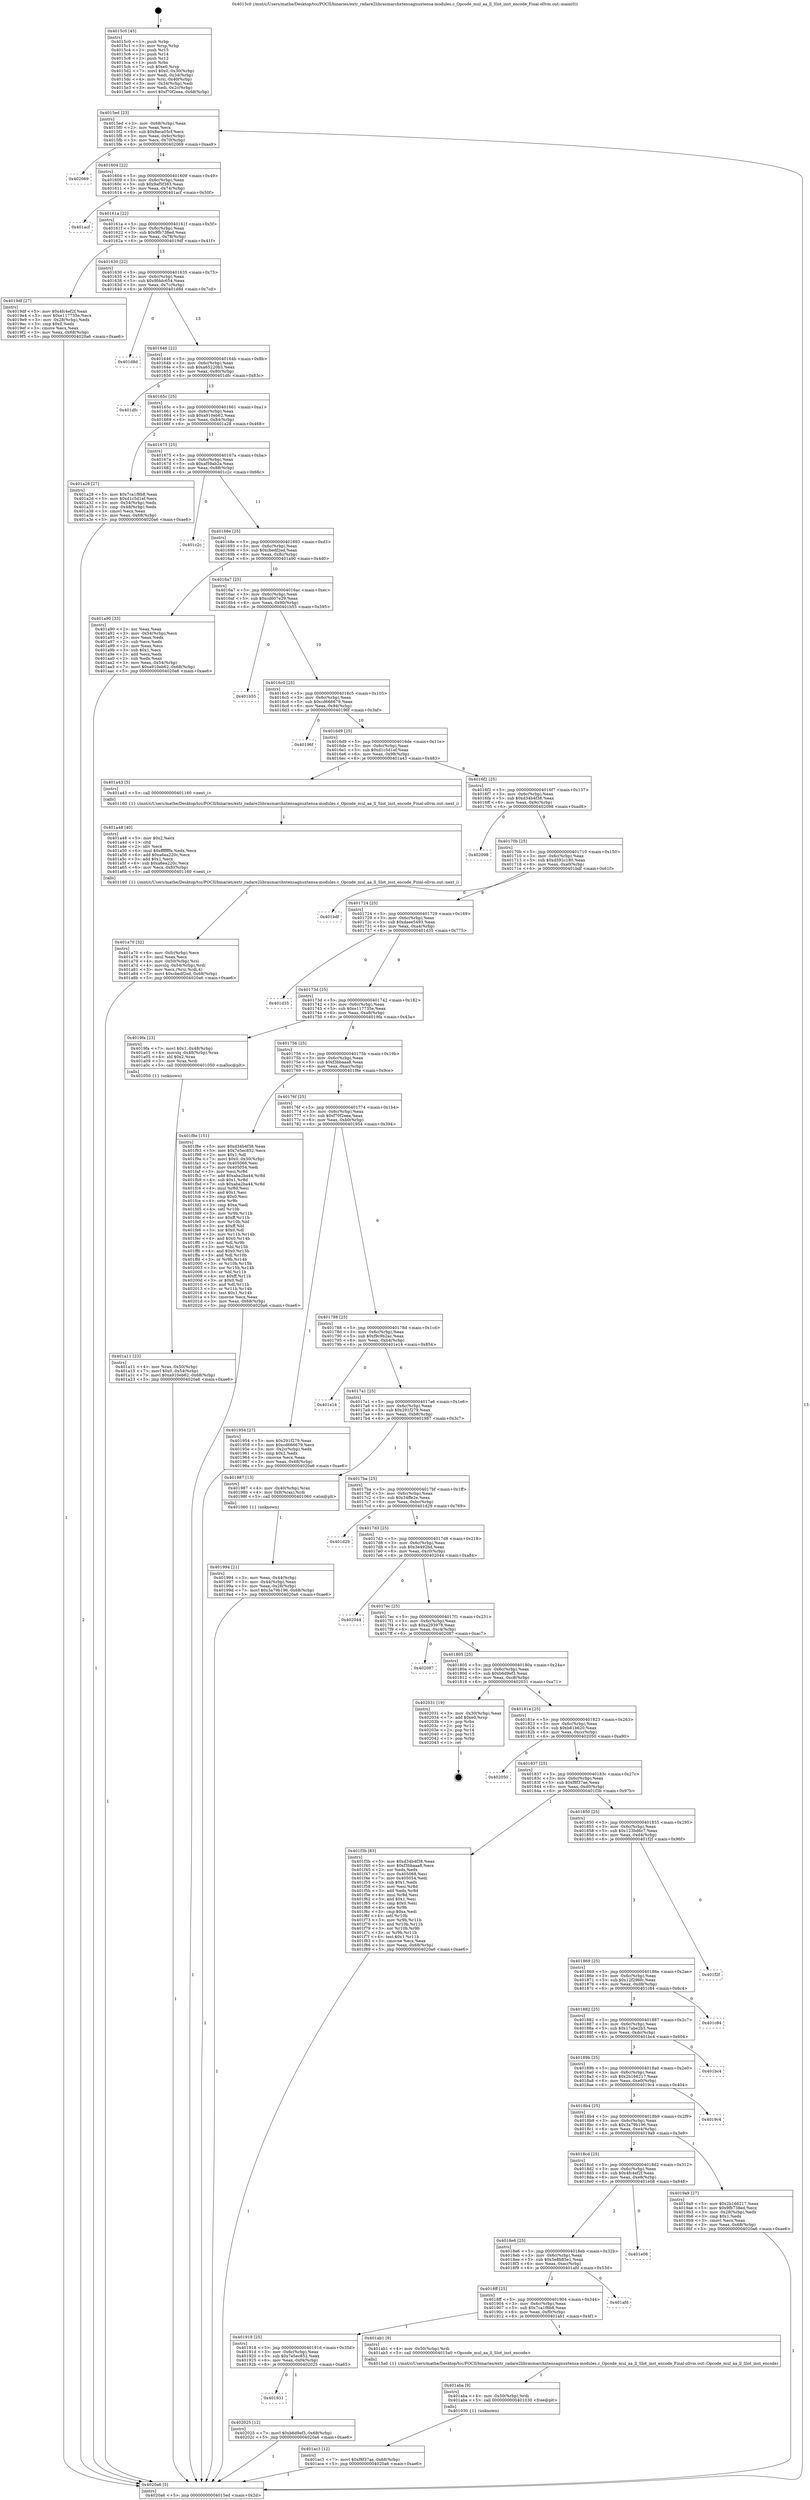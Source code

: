 digraph "0x4015c0" {
  label = "0x4015c0 (/mnt/c/Users/mathe/Desktop/tcc/POCII/binaries/extr_radare2librasmarchxtensagnuxtensa-modules.c_Opcode_mul_aa_ll_Slot_inst_encode_Final-ollvm.out::main(0))"
  labelloc = "t"
  node[shape=record]

  Entry [label="",width=0.3,height=0.3,shape=circle,fillcolor=black,style=filled]
  "0x4015ed" [label="{
     0x4015ed [23]\l
     | [instrs]\l
     &nbsp;&nbsp;0x4015ed \<+3\>: mov -0x68(%rbp),%eax\l
     &nbsp;&nbsp;0x4015f0 \<+2\>: mov %eax,%ecx\l
     &nbsp;&nbsp;0x4015f2 \<+6\>: sub $0x8eca05cf,%ecx\l
     &nbsp;&nbsp;0x4015f8 \<+3\>: mov %eax,-0x6c(%rbp)\l
     &nbsp;&nbsp;0x4015fb \<+3\>: mov %ecx,-0x70(%rbp)\l
     &nbsp;&nbsp;0x4015fe \<+6\>: je 0000000000402069 \<main+0xaa9\>\l
  }"]
  "0x402069" [label="{
     0x402069\l
  }", style=dashed]
  "0x401604" [label="{
     0x401604 [22]\l
     | [instrs]\l
     &nbsp;&nbsp;0x401604 \<+5\>: jmp 0000000000401609 \<main+0x49\>\l
     &nbsp;&nbsp;0x401609 \<+3\>: mov -0x6c(%rbp),%eax\l
     &nbsp;&nbsp;0x40160c \<+5\>: sub $0x9af5f383,%eax\l
     &nbsp;&nbsp;0x401611 \<+3\>: mov %eax,-0x74(%rbp)\l
     &nbsp;&nbsp;0x401614 \<+6\>: je 0000000000401acf \<main+0x50f\>\l
  }"]
  Exit [label="",width=0.3,height=0.3,shape=circle,fillcolor=black,style=filled,peripheries=2]
  "0x401acf" [label="{
     0x401acf\l
  }", style=dashed]
  "0x40161a" [label="{
     0x40161a [22]\l
     | [instrs]\l
     &nbsp;&nbsp;0x40161a \<+5\>: jmp 000000000040161f \<main+0x5f\>\l
     &nbsp;&nbsp;0x40161f \<+3\>: mov -0x6c(%rbp),%eax\l
     &nbsp;&nbsp;0x401622 \<+5\>: sub $0x9fb738ed,%eax\l
     &nbsp;&nbsp;0x401627 \<+3\>: mov %eax,-0x78(%rbp)\l
     &nbsp;&nbsp;0x40162a \<+6\>: je 00000000004019df \<main+0x41f\>\l
  }"]
  "0x401931" [label="{
     0x401931\l
  }", style=dashed]
  "0x4019df" [label="{
     0x4019df [27]\l
     | [instrs]\l
     &nbsp;&nbsp;0x4019df \<+5\>: mov $0x4fc4ef2f,%eax\l
     &nbsp;&nbsp;0x4019e4 \<+5\>: mov $0xe117735e,%ecx\l
     &nbsp;&nbsp;0x4019e9 \<+3\>: mov -0x28(%rbp),%edx\l
     &nbsp;&nbsp;0x4019ec \<+3\>: cmp $0x0,%edx\l
     &nbsp;&nbsp;0x4019ef \<+3\>: cmove %ecx,%eax\l
     &nbsp;&nbsp;0x4019f2 \<+3\>: mov %eax,-0x68(%rbp)\l
     &nbsp;&nbsp;0x4019f5 \<+5\>: jmp 00000000004020a6 \<main+0xae6\>\l
  }"]
  "0x401630" [label="{
     0x401630 [22]\l
     | [instrs]\l
     &nbsp;&nbsp;0x401630 \<+5\>: jmp 0000000000401635 \<main+0x75\>\l
     &nbsp;&nbsp;0x401635 \<+3\>: mov -0x6c(%rbp),%eax\l
     &nbsp;&nbsp;0x401638 \<+5\>: sub $0x9fddc654,%eax\l
     &nbsp;&nbsp;0x40163d \<+3\>: mov %eax,-0x7c(%rbp)\l
     &nbsp;&nbsp;0x401640 \<+6\>: je 0000000000401d8d \<main+0x7cd\>\l
  }"]
  "0x402025" [label="{
     0x402025 [12]\l
     | [instrs]\l
     &nbsp;&nbsp;0x402025 \<+7\>: movl $0xb6d9ef3,-0x68(%rbp)\l
     &nbsp;&nbsp;0x40202c \<+5\>: jmp 00000000004020a6 \<main+0xae6\>\l
  }"]
  "0x401d8d" [label="{
     0x401d8d\l
  }", style=dashed]
  "0x401646" [label="{
     0x401646 [22]\l
     | [instrs]\l
     &nbsp;&nbsp;0x401646 \<+5\>: jmp 000000000040164b \<main+0x8b\>\l
     &nbsp;&nbsp;0x40164b \<+3\>: mov -0x6c(%rbp),%eax\l
     &nbsp;&nbsp;0x40164e \<+5\>: sub $0xa65220b3,%eax\l
     &nbsp;&nbsp;0x401653 \<+3\>: mov %eax,-0x80(%rbp)\l
     &nbsp;&nbsp;0x401656 \<+6\>: je 0000000000401dfc \<main+0x83c\>\l
  }"]
  "0x401ac3" [label="{
     0x401ac3 [12]\l
     | [instrs]\l
     &nbsp;&nbsp;0x401ac3 \<+7\>: movl $0xf8f37ae,-0x68(%rbp)\l
     &nbsp;&nbsp;0x401aca \<+5\>: jmp 00000000004020a6 \<main+0xae6\>\l
  }"]
  "0x401dfc" [label="{
     0x401dfc\l
  }", style=dashed]
  "0x40165c" [label="{
     0x40165c [25]\l
     | [instrs]\l
     &nbsp;&nbsp;0x40165c \<+5\>: jmp 0000000000401661 \<main+0xa1\>\l
     &nbsp;&nbsp;0x401661 \<+3\>: mov -0x6c(%rbp),%eax\l
     &nbsp;&nbsp;0x401664 \<+5\>: sub $0xa910eb62,%eax\l
     &nbsp;&nbsp;0x401669 \<+6\>: mov %eax,-0x84(%rbp)\l
     &nbsp;&nbsp;0x40166f \<+6\>: je 0000000000401a28 \<main+0x468\>\l
  }"]
  "0x401aba" [label="{
     0x401aba [9]\l
     | [instrs]\l
     &nbsp;&nbsp;0x401aba \<+4\>: mov -0x50(%rbp),%rdi\l
     &nbsp;&nbsp;0x401abe \<+5\>: call 0000000000401030 \<free@plt\>\l
     | [calls]\l
     &nbsp;&nbsp;0x401030 \{1\} (unknown)\l
  }"]
  "0x401a28" [label="{
     0x401a28 [27]\l
     | [instrs]\l
     &nbsp;&nbsp;0x401a28 \<+5\>: mov $0x7ca1f8b8,%eax\l
     &nbsp;&nbsp;0x401a2d \<+5\>: mov $0xd1c5d1ef,%ecx\l
     &nbsp;&nbsp;0x401a32 \<+3\>: mov -0x54(%rbp),%edx\l
     &nbsp;&nbsp;0x401a35 \<+3\>: cmp -0x48(%rbp),%edx\l
     &nbsp;&nbsp;0x401a38 \<+3\>: cmovl %ecx,%eax\l
     &nbsp;&nbsp;0x401a3b \<+3\>: mov %eax,-0x68(%rbp)\l
     &nbsp;&nbsp;0x401a3e \<+5\>: jmp 00000000004020a6 \<main+0xae6\>\l
  }"]
  "0x401675" [label="{
     0x401675 [25]\l
     | [instrs]\l
     &nbsp;&nbsp;0x401675 \<+5\>: jmp 000000000040167a \<main+0xba\>\l
     &nbsp;&nbsp;0x40167a \<+3\>: mov -0x6c(%rbp),%eax\l
     &nbsp;&nbsp;0x40167d \<+5\>: sub $0xaf59ab2a,%eax\l
     &nbsp;&nbsp;0x401682 \<+6\>: mov %eax,-0x88(%rbp)\l
     &nbsp;&nbsp;0x401688 \<+6\>: je 0000000000401c2c \<main+0x66c\>\l
  }"]
  "0x401918" [label="{
     0x401918 [25]\l
     | [instrs]\l
     &nbsp;&nbsp;0x401918 \<+5\>: jmp 000000000040191d \<main+0x35d\>\l
     &nbsp;&nbsp;0x40191d \<+3\>: mov -0x6c(%rbp),%eax\l
     &nbsp;&nbsp;0x401920 \<+5\>: sub $0x7e5ec852,%eax\l
     &nbsp;&nbsp;0x401925 \<+6\>: mov %eax,-0xf4(%rbp)\l
     &nbsp;&nbsp;0x40192b \<+6\>: je 0000000000402025 \<main+0xa65\>\l
  }"]
  "0x401c2c" [label="{
     0x401c2c\l
  }", style=dashed]
  "0x40168e" [label="{
     0x40168e [25]\l
     | [instrs]\l
     &nbsp;&nbsp;0x40168e \<+5\>: jmp 0000000000401693 \<main+0xd3\>\l
     &nbsp;&nbsp;0x401693 \<+3\>: mov -0x6c(%rbp),%eax\l
     &nbsp;&nbsp;0x401696 \<+5\>: sub $0xcbedf2ed,%eax\l
     &nbsp;&nbsp;0x40169b \<+6\>: mov %eax,-0x8c(%rbp)\l
     &nbsp;&nbsp;0x4016a1 \<+6\>: je 0000000000401a90 \<main+0x4d0\>\l
  }"]
  "0x401ab1" [label="{
     0x401ab1 [9]\l
     | [instrs]\l
     &nbsp;&nbsp;0x401ab1 \<+4\>: mov -0x50(%rbp),%rdi\l
     &nbsp;&nbsp;0x401ab5 \<+5\>: call 00000000004015a0 \<Opcode_mul_aa_ll_Slot_inst_encode\>\l
     | [calls]\l
     &nbsp;&nbsp;0x4015a0 \{1\} (/mnt/c/Users/mathe/Desktop/tcc/POCII/binaries/extr_radare2librasmarchxtensagnuxtensa-modules.c_Opcode_mul_aa_ll_Slot_inst_encode_Final-ollvm.out::Opcode_mul_aa_ll_Slot_inst_encode)\l
  }"]
  "0x401a90" [label="{
     0x401a90 [33]\l
     | [instrs]\l
     &nbsp;&nbsp;0x401a90 \<+2\>: xor %eax,%eax\l
     &nbsp;&nbsp;0x401a92 \<+3\>: mov -0x54(%rbp),%ecx\l
     &nbsp;&nbsp;0x401a95 \<+2\>: mov %eax,%edx\l
     &nbsp;&nbsp;0x401a97 \<+2\>: sub %ecx,%edx\l
     &nbsp;&nbsp;0x401a99 \<+2\>: mov %eax,%ecx\l
     &nbsp;&nbsp;0x401a9b \<+3\>: sub $0x1,%ecx\l
     &nbsp;&nbsp;0x401a9e \<+2\>: add %ecx,%edx\l
     &nbsp;&nbsp;0x401aa0 \<+2\>: sub %edx,%eax\l
     &nbsp;&nbsp;0x401aa2 \<+3\>: mov %eax,-0x54(%rbp)\l
     &nbsp;&nbsp;0x401aa5 \<+7\>: movl $0xa910eb62,-0x68(%rbp)\l
     &nbsp;&nbsp;0x401aac \<+5\>: jmp 00000000004020a6 \<main+0xae6\>\l
  }"]
  "0x4016a7" [label="{
     0x4016a7 [25]\l
     | [instrs]\l
     &nbsp;&nbsp;0x4016a7 \<+5\>: jmp 00000000004016ac \<main+0xec\>\l
     &nbsp;&nbsp;0x4016ac \<+3\>: mov -0x6c(%rbp),%eax\l
     &nbsp;&nbsp;0x4016af \<+5\>: sub $0xcd607e29,%eax\l
     &nbsp;&nbsp;0x4016b4 \<+6\>: mov %eax,-0x90(%rbp)\l
     &nbsp;&nbsp;0x4016ba \<+6\>: je 0000000000401b55 \<main+0x595\>\l
  }"]
  "0x4018ff" [label="{
     0x4018ff [25]\l
     | [instrs]\l
     &nbsp;&nbsp;0x4018ff \<+5\>: jmp 0000000000401904 \<main+0x344\>\l
     &nbsp;&nbsp;0x401904 \<+3\>: mov -0x6c(%rbp),%eax\l
     &nbsp;&nbsp;0x401907 \<+5\>: sub $0x7ca1f8b8,%eax\l
     &nbsp;&nbsp;0x40190c \<+6\>: mov %eax,-0xf0(%rbp)\l
     &nbsp;&nbsp;0x401912 \<+6\>: je 0000000000401ab1 \<main+0x4f1\>\l
  }"]
  "0x401b55" [label="{
     0x401b55\l
  }", style=dashed]
  "0x4016c0" [label="{
     0x4016c0 [25]\l
     | [instrs]\l
     &nbsp;&nbsp;0x4016c0 \<+5\>: jmp 00000000004016c5 \<main+0x105\>\l
     &nbsp;&nbsp;0x4016c5 \<+3\>: mov -0x6c(%rbp),%eax\l
     &nbsp;&nbsp;0x4016c8 \<+5\>: sub $0xcd666679,%eax\l
     &nbsp;&nbsp;0x4016cd \<+6\>: mov %eax,-0x94(%rbp)\l
     &nbsp;&nbsp;0x4016d3 \<+6\>: je 000000000040196f \<main+0x3af\>\l
  }"]
  "0x401afd" [label="{
     0x401afd\l
  }", style=dashed]
  "0x40196f" [label="{
     0x40196f\l
  }", style=dashed]
  "0x4016d9" [label="{
     0x4016d9 [25]\l
     | [instrs]\l
     &nbsp;&nbsp;0x4016d9 \<+5\>: jmp 00000000004016de \<main+0x11e\>\l
     &nbsp;&nbsp;0x4016de \<+3\>: mov -0x6c(%rbp),%eax\l
     &nbsp;&nbsp;0x4016e1 \<+5\>: sub $0xd1c5d1ef,%eax\l
     &nbsp;&nbsp;0x4016e6 \<+6\>: mov %eax,-0x98(%rbp)\l
     &nbsp;&nbsp;0x4016ec \<+6\>: je 0000000000401a43 \<main+0x483\>\l
  }"]
  "0x4018e6" [label="{
     0x4018e6 [25]\l
     | [instrs]\l
     &nbsp;&nbsp;0x4018e6 \<+5\>: jmp 00000000004018eb \<main+0x32b\>\l
     &nbsp;&nbsp;0x4018eb \<+3\>: mov -0x6c(%rbp),%eax\l
     &nbsp;&nbsp;0x4018ee \<+5\>: sub $0x5e8b85e1,%eax\l
     &nbsp;&nbsp;0x4018f3 \<+6\>: mov %eax,-0xec(%rbp)\l
     &nbsp;&nbsp;0x4018f9 \<+6\>: je 0000000000401afd \<main+0x53d\>\l
  }"]
  "0x401a43" [label="{
     0x401a43 [5]\l
     | [instrs]\l
     &nbsp;&nbsp;0x401a43 \<+5\>: call 0000000000401160 \<next_i\>\l
     | [calls]\l
     &nbsp;&nbsp;0x401160 \{1\} (/mnt/c/Users/mathe/Desktop/tcc/POCII/binaries/extr_radare2librasmarchxtensagnuxtensa-modules.c_Opcode_mul_aa_ll_Slot_inst_encode_Final-ollvm.out::next_i)\l
  }"]
  "0x4016f2" [label="{
     0x4016f2 [25]\l
     | [instrs]\l
     &nbsp;&nbsp;0x4016f2 \<+5\>: jmp 00000000004016f7 \<main+0x137\>\l
     &nbsp;&nbsp;0x4016f7 \<+3\>: mov -0x6c(%rbp),%eax\l
     &nbsp;&nbsp;0x4016fa \<+5\>: sub $0xd34b4f38,%eax\l
     &nbsp;&nbsp;0x4016ff \<+6\>: mov %eax,-0x9c(%rbp)\l
     &nbsp;&nbsp;0x401705 \<+6\>: je 0000000000402098 \<main+0xad8\>\l
  }"]
  "0x401e08" [label="{
     0x401e08\l
  }", style=dashed]
  "0x402098" [label="{
     0x402098\l
  }", style=dashed]
  "0x40170b" [label="{
     0x40170b [25]\l
     | [instrs]\l
     &nbsp;&nbsp;0x40170b \<+5\>: jmp 0000000000401710 \<main+0x150\>\l
     &nbsp;&nbsp;0x401710 \<+3\>: mov -0x6c(%rbp),%eax\l
     &nbsp;&nbsp;0x401713 \<+5\>: sub $0xd592c180,%eax\l
     &nbsp;&nbsp;0x401718 \<+6\>: mov %eax,-0xa0(%rbp)\l
     &nbsp;&nbsp;0x40171e \<+6\>: je 0000000000401bdf \<main+0x61f\>\l
  }"]
  "0x401a70" [label="{
     0x401a70 [32]\l
     | [instrs]\l
     &nbsp;&nbsp;0x401a70 \<+6\>: mov -0xfc(%rbp),%ecx\l
     &nbsp;&nbsp;0x401a76 \<+3\>: imul %eax,%ecx\l
     &nbsp;&nbsp;0x401a79 \<+4\>: mov -0x50(%rbp),%rsi\l
     &nbsp;&nbsp;0x401a7d \<+4\>: movslq -0x54(%rbp),%rdi\l
     &nbsp;&nbsp;0x401a81 \<+3\>: mov %ecx,(%rsi,%rdi,4)\l
     &nbsp;&nbsp;0x401a84 \<+7\>: movl $0xcbedf2ed,-0x68(%rbp)\l
     &nbsp;&nbsp;0x401a8b \<+5\>: jmp 00000000004020a6 \<main+0xae6\>\l
  }"]
  "0x401bdf" [label="{
     0x401bdf\l
  }", style=dashed]
  "0x401724" [label="{
     0x401724 [25]\l
     | [instrs]\l
     &nbsp;&nbsp;0x401724 \<+5\>: jmp 0000000000401729 \<main+0x169\>\l
     &nbsp;&nbsp;0x401729 \<+3\>: mov -0x6c(%rbp),%eax\l
     &nbsp;&nbsp;0x40172c \<+5\>: sub $0xdaee5493,%eax\l
     &nbsp;&nbsp;0x401731 \<+6\>: mov %eax,-0xa4(%rbp)\l
     &nbsp;&nbsp;0x401737 \<+6\>: je 0000000000401d35 \<main+0x775\>\l
  }"]
  "0x401a48" [label="{
     0x401a48 [40]\l
     | [instrs]\l
     &nbsp;&nbsp;0x401a48 \<+5\>: mov $0x2,%ecx\l
     &nbsp;&nbsp;0x401a4d \<+1\>: cltd\l
     &nbsp;&nbsp;0x401a4e \<+2\>: idiv %ecx\l
     &nbsp;&nbsp;0x401a50 \<+6\>: imul $0xfffffffe,%edx,%ecx\l
     &nbsp;&nbsp;0x401a56 \<+6\>: add $0xa6ea220c,%ecx\l
     &nbsp;&nbsp;0x401a5c \<+3\>: add $0x1,%ecx\l
     &nbsp;&nbsp;0x401a5f \<+6\>: sub $0xa6ea220c,%ecx\l
     &nbsp;&nbsp;0x401a65 \<+6\>: mov %ecx,-0xfc(%rbp)\l
     &nbsp;&nbsp;0x401a6b \<+5\>: call 0000000000401160 \<next_i\>\l
     | [calls]\l
     &nbsp;&nbsp;0x401160 \{1\} (/mnt/c/Users/mathe/Desktop/tcc/POCII/binaries/extr_radare2librasmarchxtensagnuxtensa-modules.c_Opcode_mul_aa_ll_Slot_inst_encode_Final-ollvm.out::next_i)\l
  }"]
  "0x401d35" [label="{
     0x401d35\l
  }", style=dashed]
  "0x40173d" [label="{
     0x40173d [25]\l
     | [instrs]\l
     &nbsp;&nbsp;0x40173d \<+5\>: jmp 0000000000401742 \<main+0x182\>\l
     &nbsp;&nbsp;0x401742 \<+3\>: mov -0x6c(%rbp),%eax\l
     &nbsp;&nbsp;0x401745 \<+5\>: sub $0xe117735e,%eax\l
     &nbsp;&nbsp;0x40174a \<+6\>: mov %eax,-0xa8(%rbp)\l
     &nbsp;&nbsp;0x401750 \<+6\>: je 00000000004019fa \<main+0x43a\>\l
  }"]
  "0x401a11" [label="{
     0x401a11 [23]\l
     | [instrs]\l
     &nbsp;&nbsp;0x401a11 \<+4\>: mov %rax,-0x50(%rbp)\l
     &nbsp;&nbsp;0x401a15 \<+7\>: movl $0x0,-0x54(%rbp)\l
     &nbsp;&nbsp;0x401a1c \<+7\>: movl $0xa910eb62,-0x68(%rbp)\l
     &nbsp;&nbsp;0x401a23 \<+5\>: jmp 00000000004020a6 \<main+0xae6\>\l
  }"]
  "0x4019fa" [label="{
     0x4019fa [23]\l
     | [instrs]\l
     &nbsp;&nbsp;0x4019fa \<+7\>: movl $0x1,-0x48(%rbp)\l
     &nbsp;&nbsp;0x401a01 \<+4\>: movslq -0x48(%rbp),%rax\l
     &nbsp;&nbsp;0x401a05 \<+4\>: shl $0x2,%rax\l
     &nbsp;&nbsp;0x401a09 \<+3\>: mov %rax,%rdi\l
     &nbsp;&nbsp;0x401a0c \<+5\>: call 0000000000401050 \<malloc@plt\>\l
     | [calls]\l
     &nbsp;&nbsp;0x401050 \{1\} (unknown)\l
  }"]
  "0x401756" [label="{
     0x401756 [25]\l
     | [instrs]\l
     &nbsp;&nbsp;0x401756 \<+5\>: jmp 000000000040175b \<main+0x19b\>\l
     &nbsp;&nbsp;0x40175b \<+3\>: mov -0x6c(%rbp),%eax\l
     &nbsp;&nbsp;0x40175e \<+5\>: sub $0xf3bbaaa8,%eax\l
     &nbsp;&nbsp;0x401763 \<+6\>: mov %eax,-0xac(%rbp)\l
     &nbsp;&nbsp;0x401769 \<+6\>: je 0000000000401f8e \<main+0x9ce\>\l
  }"]
  "0x4018cd" [label="{
     0x4018cd [25]\l
     | [instrs]\l
     &nbsp;&nbsp;0x4018cd \<+5\>: jmp 00000000004018d2 \<main+0x312\>\l
     &nbsp;&nbsp;0x4018d2 \<+3\>: mov -0x6c(%rbp),%eax\l
     &nbsp;&nbsp;0x4018d5 \<+5\>: sub $0x4fc4ef2f,%eax\l
     &nbsp;&nbsp;0x4018da \<+6\>: mov %eax,-0xe8(%rbp)\l
     &nbsp;&nbsp;0x4018e0 \<+6\>: je 0000000000401e08 \<main+0x848\>\l
  }"]
  "0x401f8e" [label="{
     0x401f8e [151]\l
     | [instrs]\l
     &nbsp;&nbsp;0x401f8e \<+5\>: mov $0xd34b4f38,%eax\l
     &nbsp;&nbsp;0x401f93 \<+5\>: mov $0x7e5ec852,%ecx\l
     &nbsp;&nbsp;0x401f98 \<+2\>: mov $0x1,%dl\l
     &nbsp;&nbsp;0x401f9a \<+7\>: movl $0x0,-0x30(%rbp)\l
     &nbsp;&nbsp;0x401fa1 \<+7\>: mov 0x405068,%esi\l
     &nbsp;&nbsp;0x401fa8 \<+7\>: mov 0x405054,%edi\l
     &nbsp;&nbsp;0x401faf \<+3\>: mov %esi,%r8d\l
     &nbsp;&nbsp;0x401fb2 \<+7\>: add $0xaba2ba44,%r8d\l
     &nbsp;&nbsp;0x401fb9 \<+4\>: sub $0x1,%r8d\l
     &nbsp;&nbsp;0x401fbd \<+7\>: sub $0xaba2ba44,%r8d\l
     &nbsp;&nbsp;0x401fc4 \<+4\>: imul %r8d,%esi\l
     &nbsp;&nbsp;0x401fc8 \<+3\>: and $0x1,%esi\l
     &nbsp;&nbsp;0x401fcb \<+3\>: cmp $0x0,%esi\l
     &nbsp;&nbsp;0x401fce \<+4\>: sete %r9b\l
     &nbsp;&nbsp;0x401fd2 \<+3\>: cmp $0xa,%edi\l
     &nbsp;&nbsp;0x401fd5 \<+4\>: setl %r10b\l
     &nbsp;&nbsp;0x401fd9 \<+3\>: mov %r9b,%r11b\l
     &nbsp;&nbsp;0x401fdc \<+4\>: xor $0xff,%r11b\l
     &nbsp;&nbsp;0x401fe0 \<+3\>: mov %r10b,%bl\l
     &nbsp;&nbsp;0x401fe3 \<+3\>: xor $0xff,%bl\l
     &nbsp;&nbsp;0x401fe6 \<+3\>: xor $0x0,%dl\l
     &nbsp;&nbsp;0x401fe9 \<+3\>: mov %r11b,%r14b\l
     &nbsp;&nbsp;0x401fec \<+4\>: and $0x0,%r14b\l
     &nbsp;&nbsp;0x401ff0 \<+3\>: and %dl,%r9b\l
     &nbsp;&nbsp;0x401ff3 \<+3\>: mov %bl,%r15b\l
     &nbsp;&nbsp;0x401ff6 \<+4\>: and $0x0,%r15b\l
     &nbsp;&nbsp;0x401ffa \<+3\>: and %dl,%r10b\l
     &nbsp;&nbsp;0x401ffd \<+3\>: or %r9b,%r14b\l
     &nbsp;&nbsp;0x402000 \<+3\>: or %r10b,%r15b\l
     &nbsp;&nbsp;0x402003 \<+3\>: xor %r15b,%r14b\l
     &nbsp;&nbsp;0x402006 \<+3\>: or %bl,%r11b\l
     &nbsp;&nbsp;0x402009 \<+4\>: xor $0xff,%r11b\l
     &nbsp;&nbsp;0x40200d \<+3\>: or $0x0,%dl\l
     &nbsp;&nbsp;0x402010 \<+3\>: and %dl,%r11b\l
     &nbsp;&nbsp;0x402013 \<+3\>: or %r11b,%r14b\l
     &nbsp;&nbsp;0x402016 \<+4\>: test $0x1,%r14b\l
     &nbsp;&nbsp;0x40201a \<+3\>: cmovne %ecx,%eax\l
     &nbsp;&nbsp;0x40201d \<+3\>: mov %eax,-0x68(%rbp)\l
     &nbsp;&nbsp;0x402020 \<+5\>: jmp 00000000004020a6 \<main+0xae6\>\l
  }"]
  "0x40176f" [label="{
     0x40176f [25]\l
     | [instrs]\l
     &nbsp;&nbsp;0x40176f \<+5\>: jmp 0000000000401774 \<main+0x1b4\>\l
     &nbsp;&nbsp;0x401774 \<+3\>: mov -0x6c(%rbp),%eax\l
     &nbsp;&nbsp;0x401777 \<+5\>: sub $0xf70f2eea,%eax\l
     &nbsp;&nbsp;0x40177c \<+6\>: mov %eax,-0xb0(%rbp)\l
     &nbsp;&nbsp;0x401782 \<+6\>: je 0000000000401954 \<main+0x394\>\l
  }"]
  "0x4019a9" [label="{
     0x4019a9 [27]\l
     | [instrs]\l
     &nbsp;&nbsp;0x4019a9 \<+5\>: mov $0x2b166217,%eax\l
     &nbsp;&nbsp;0x4019ae \<+5\>: mov $0x9fb738ed,%ecx\l
     &nbsp;&nbsp;0x4019b3 \<+3\>: mov -0x28(%rbp),%edx\l
     &nbsp;&nbsp;0x4019b6 \<+3\>: cmp $0x1,%edx\l
     &nbsp;&nbsp;0x4019b9 \<+3\>: cmovl %ecx,%eax\l
     &nbsp;&nbsp;0x4019bc \<+3\>: mov %eax,-0x68(%rbp)\l
     &nbsp;&nbsp;0x4019bf \<+5\>: jmp 00000000004020a6 \<main+0xae6\>\l
  }"]
  "0x401954" [label="{
     0x401954 [27]\l
     | [instrs]\l
     &nbsp;&nbsp;0x401954 \<+5\>: mov $0x291f279,%eax\l
     &nbsp;&nbsp;0x401959 \<+5\>: mov $0xcd666679,%ecx\l
     &nbsp;&nbsp;0x40195e \<+3\>: mov -0x2c(%rbp),%edx\l
     &nbsp;&nbsp;0x401961 \<+3\>: cmp $0x2,%edx\l
     &nbsp;&nbsp;0x401964 \<+3\>: cmovne %ecx,%eax\l
     &nbsp;&nbsp;0x401967 \<+3\>: mov %eax,-0x68(%rbp)\l
     &nbsp;&nbsp;0x40196a \<+5\>: jmp 00000000004020a6 \<main+0xae6\>\l
  }"]
  "0x401788" [label="{
     0x401788 [25]\l
     | [instrs]\l
     &nbsp;&nbsp;0x401788 \<+5\>: jmp 000000000040178d \<main+0x1cd\>\l
     &nbsp;&nbsp;0x40178d \<+3\>: mov -0x6c(%rbp),%eax\l
     &nbsp;&nbsp;0x401790 \<+5\>: sub $0xf9c9b2ac,%eax\l
     &nbsp;&nbsp;0x401795 \<+6\>: mov %eax,-0xb4(%rbp)\l
     &nbsp;&nbsp;0x40179b \<+6\>: je 0000000000401e14 \<main+0x854\>\l
  }"]
  "0x4020a6" [label="{
     0x4020a6 [5]\l
     | [instrs]\l
     &nbsp;&nbsp;0x4020a6 \<+5\>: jmp 00000000004015ed \<main+0x2d\>\l
  }"]
  "0x4015c0" [label="{
     0x4015c0 [45]\l
     | [instrs]\l
     &nbsp;&nbsp;0x4015c0 \<+1\>: push %rbp\l
     &nbsp;&nbsp;0x4015c1 \<+3\>: mov %rsp,%rbp\l
     &nbsp;&nbsp;0x4015c4 \<+2\>: push %r15\l
     &nbsp;&nbsp;0x4015c6 \<+2\>: push %r14\l
     &nbsp;&nbsp;0x4015c8 \<+2\>: push %r12\l
     &nbsp;&nbsp;0x4015ca \<+1\>: push %rbx\l
     &nbsp;&nbsp;0x4015cb \<+7\>: sub $0xe0,%rsp\l
     &nbsp;&nbsp;0x4015d2 \<+7\>: movl $0x0,-0x30(%rbp)\l
     &nbsp;&nbsp;0x4015d9 \<+3\>: mov %edi,-0x34(%rbp)\l
     &nbsp;&nbsp;0x4015dc \<+4\>: mov %rsi,-0x40(%rbp)\l
     &nbsp;&nbsp;0x4015e0 \<+3\>: mov -0x34(%rbp),%edi\l
     &nbsp;&nbsp;0x4015e3 \<+3\>: mov %edi,-0x2c(%rbp)\l
     &nbsp;&nbsp;0x4015e6 \<+7\>: movl $0xf70f2eea,-0x68(%rbp)\l
  }"]
  "0x4018b4" [label="{
     0x4018b4 [25]\l
     | [instrs]\l
     &nbsp;&nbsp;0x4018b4 \<+5\>: jmp 00000000004018b9 \<main+0x2f9\>\l
     &nbsp;&nbsp;0x4018b9 \<+3\>: mov -0x6c(%rbp),%eax\l
     &nbsp;&nbsp;0x4018bc \<+5\>: sub $0x3a79b196,%eax\l
     &nbsp;&nbsp;0x4018c1 \<+6\>: mov %eax,-0xe4(%rbp)\l
     &nbsp;&nbsp;0x4018c7 \<+6\>: je 00000000004019a9 \<main+0x3e9\>\l
  }"]
  "0x401e14" [label="{
     0x401e14\l
  }", style=dashed]
  "0x4017a1" [label="{
     0x4017a1 [25]\l
     | [instrs]\l
     &nbsp;&nbsp;0x4017a1 \<+5\>: jmp 00000000004017a6 \<main+0x1e6\>\l
     &nbsp;&nbsp;0x4017a6 \<+3\>: mov -0x6c(%rbp),%eax\l
     &nbsp;&nbsp;0x4017a9 \<+5\>: sub $0x291f279,%eax\l
     &nbsp;&nbsp;0x4017ae \<+6\>: mov %eax,-0xb8(%rbp)\l
     &nbsp;&nbsp;0x4017b4 \<+6\>: je 0000000000401987 \<main+0x3c7\>\l
  }"]
  "0x4019c4" [label="{
     0x4019c4\l
  }", style=dashed]
  "0x401987" [label="{
     0x401987 [13]\l
     | [instrs]\l
     &nbsp;&nbsp;0x401987 \<+4\>: mov -0x40(%rbp),%rax\l
     &nbsp;&nbsp;0x40198b \<+4\>: mov 0x8(%rax),%rdi\l
     &nbsp;&nbsp;0x40198f \<+5\>: call 0000000000401060 \<atoi@plt\>\l
     | [calls]\l
     &nbsp;&nbsp;0x401060 \{1\} (unknown)\l
  }"]
  "0x4017ba" [label="{
     0x4017ba [25]\l
     | [instrs]\l
     &nbsp;&nbsp;0x4017ba \<+5\>: jmp 00000000004017bf \<main+0x1ff\>\l
     &nbsp;&nbsp;0x4017bf \<+3\>: mov -0x6c(%rbp),%eax\l
     &nbsp;&nbsp;0x4017c2 \<+5\>: sub $0x34ffe2e,%eax\l
     &nbsp;&nbsp;0x4017c7 \<+6\>: mov %eax,-0xbc(%rbp)\l
     &nbsp;&nbsp;0x4017cd \<+6\>: je 0000000000401d29 \<main+0x769\>\l
  }"]
  "0x401994" [label="{
     0x401994 [21]\l
     | [instrs]\l
     &nbsp;&nbsp;0x401994 \<+3\>: mov %eax,-0x44(%rbp)\l
     &nbsp;&nbsp;0x401997 \<+3\>: mov -0x44(%rbp),%eax\l
     &nbsp;&nbsp;0x40199a \<+3\>: mov %eax,-0x28(%rbp)\l
     &nbsp;&nbsp;0x40199d \<+7\>: movl $0x3a79b196,-0x68(%rbp)\l
     &nbsp;&nbsp;0x4019a4 \<+5\>: jmp 00000000004020a6 \<main+0xae6\>\l
  }"]
  "0x40189b" [label="{
     0x40189b [25]\l
     | [instrs]\l
     &nbsp;&nbsp;0x40189b \<+5\>: jmp 00000000004018a0 \<main+0x2e0\>\l
     &nbsp;&nbsp;0x4018a0 \<+3\>: mov -0x6c(%rbp),%eax\l
     &nbsp;&nbsp;0x4018a3 \<+5\>: sub $0x2b166217,%eax\l
     &nbsp;&nbsp;0x4018a8 \<+6\>: mov %eax,-0xe0(%rbp)\l
     &nbsp;&nbsp;0x4018ae \<+6\>: je 00000000004019c4 \<main+0x404\>\l
  }"]
  "0x401d29" [label="{
     0x401d29\l
  }", style=dashed]
  "0x4017d3" [label="{
     0x4017d3 [25]\l
     | [instrs]\l
     &nbsp;&nbsp;0x4017d3 \<+5\>: jmp 00000000004017d8 \<main+0x218\>\l
     &nbsp;&nbsp;0x4017d8 \<+3\>: mov -0x6c(%rbp),%eax\l
     &nbsp;&nbsp;0x4017db \<+5\>: sub $0x3e492bd,%eax\l
     &nbsp;&nbsp;0x4017e0 \<+6\>: mov %eax,-0xc0(%rbp)\l
     &nbsp;&nbsp;0x4017e6 \<+6\>: je 0000000000402044 \<main+0xa84\>\l
  }"]
  "0x401bc4" [label="{
     0x401bc4\l
  }", style=dashed]
  "0x402044" [label="{
     0x402044\l
  }", style=dashed]
  "0x4017ec" [label="{
     0x4017ec [25]\l
     | [instrs]\l
     &nbsp;&nbsp;0x4017ec \<+5\>: jmp 00000000004017f1 \<main+0x231\>\l
     &nbsp;&nbsp;0x4017f1 \<+3\>: mov -0x6c(%rbp),%eax\l
     &nbsp;&nbsp;0x4017f4 \<+5\>: sub $0xa293978,%eax\l
     &nbsp;&nbsp;0x4017f9 \<+6\>: mov %eax,-0xc4(%rbp)\l
     &nbsp;&nbsp;0x4017ff \<+6\>: je 0000000000402087 \<main+0xac7\>\l
  }"]
  "0x401882" [label="{
     0x401882 [25]\l
     | [instrs]\l
     &nbsp;&nbsp;0x401882 \<+5\>: jmp 0000000000401887 \<main+0x2c7\>\l
     &nbsp;&nbsp;0x401887 \<+3\>: mov -0x6c(%rbp),%eax\l
     &nbsp;&nbsp;0x40188a \<+5\>: sub $0x17abe2b3,%eax\l
     &nbsp;&nbsp;0x40188f \<+6\>: mov %eax,-0xdc(%rbp)\l
     &nbsp;&nbsp;0x401895 \<+6\>: je 0000000000401bc4 \<main+0x604\>\l
  }"]
  "0x402087" [label="{
     0x402087\l
  }", style=dashed]
  "0x401805" [label="{
     0x401805 [25]\l
     | [instrs]\l
     &nbsp;&nbsp;0x401805 \<+5\>: jmp 000000000040180a \<main+0x24a\>\l
     &nbsp;&nbsp;0x40180a \<+3\>: mov -0x6c(%rbp),%eax\l
     &nbsp;&nbsp;0x40180d \<+5\>: sub $0xb6d9ef3,%eax\l
     &nbsp;&nbsp;0x401812 \<+6\>: mov %eax,-0xc8(%rbp)\l
     &nbsp;&nbsp;0x401818 \<+6\>: je 0000000000402031 \<main+0xa71\>\l
  }"]
  "0x401c84" [label="{
     0x401c84\l
  }", style=dashed]
  "0x402031" [label="{
     0x402031 [19]\l
     | [instrs]\l
     &nbsp;&nbsp;0x402031 \<+3\>: mov -0x30(%rbp),%eax\l
     &nbsp;&nbsp;0x402034 \<+7\>: add $0xe0,%rsp\l
     &nbsp;&nbsp;0x40203b \<+1\>: pop %rbx\l
     &nbsp;&nbsp;0x40203c \<+2\>: pop %r12\l
     &nbsp;&nbsp;0x40203e \<+2\>: pop %r14\l
     &nbsp;&nbsp;0x402040 \<+2\>: pop %r15\l
     &nbsp;&nbsp;0x402042 \<+1\>: pop %rbp\l
     &nbsp;&nbsp;0x402043 \<+1\>: ret\l
  }"]
  "0x40181e" [label="{
     0x40181e [25]\l
     | [instrs]\l
     &nbsp;&nbsp;0x40181e \<+5\>: jmp 0000000000401823 \<main+0x263\>\l
     &nbsp;&nbsp;0x401823 \<+3\>: mov -0x6c(%rbp),%eax\l
     &nbsp;&nbsp;0x401826 \<+5\>: sub $0xb81b620,%eax\l
     &nbsp;&nbsp;0x40182b \<+6\>: mov %eax,-0xcc(%rbp)\l
     &nbsp;&nbsp;0x401831 \<+6\>: je 0000000000402050 \<main+0xa90\>\l
  }"]
  "0x401869" [label="{
     0x401869 [25]\l
     | [instrs]\l
     &nbsp;&nbsp;0x401869 \<+5\>: jmp 000000000040186e \<main+0x2ae\>\l
     &nbsp;&nbsp;0x40186e \<+3\>: mov -0x6c(%rbp),%eax\l
     &nbsp;&nbsp;0x401871 \<+5\>: sub $0x12f296fc,%eax\l
     &nbsp;&nbsp;0x401876 \<+6\>: mov %eax,-0xd8(%rbp)\l
     &nbsp;&nbsp;0x40187c \<+6\>: je 0000000000401c84 \<main+0x6c4\>\l
  }"]
  "0x402050" [label="{
     0x402050\l
  }", style=dashed]
  "0x401837" [label="{
     0x401837 [25]\l
     | [instrs]\l
     &nbsp;&nbsp;0x401837 \<+5\>: jmp 000000000040183c \<main+0x27c\>\l
     &nbsp;&nbsp;0x40183c \<+3\>: mov -0x6c(%rbp),%eax\l
     &nbsp;&nbsp;0x40183f \<+5\>: sub $0xf8f37ae,%eax\l
     &nbsp;&nbsp;0x401844 \<+6\>: mov %eax,-0xd0(%rbp)\l
     &nbsp;&nbsp;0x40184a \<+6\>: je 0000000000401f3b \<main+0x97b\>\l
  }"]
  "0x401f2f" [label="{
     0x401f2f\l
  }", style=dashed]
  "0x401f3b" [label="{
     0x401f3b [83]\l
     | [instrs]\l
     &nbsp;&nbsp;0x401f3b \<+5\>: mov $0xd34b4f38,%eax\l
     &nbsp;&nbsp;0x401f40 \<+5\>: mov $0xf3bbaaa8,%ecx\l
     &nbsp;&nbsp;0x401f45 \<+2\>: xor %edx,%edx\l
     &nbsp;&nbsp;0x401f47 \<+7\>: mov 0x405068,%esi\l
     &nbsp;&nbsp;0x401f4e \<+7\>: mov 0x405054,%edi\l
     &nbsp;&nbsp;0x401f55 \<+3\>: sub $0x1,%edx\l
     &nbsp;&nbsp;0x401f58 \<+3\>: mov %esi,%r8d\l
     &nbsp;&nbsp;0x401f5b \<+3\>: add %edx,%r8d\l
     &nbsp;&nbsp;0x401f5e \<+4\>: imul %r8d,%esi\l
     &nbsp;&nbsp;0x401f62 \<+3\>: and $0x1,%esi\l
     &nbsp;&nbsp;0x401f65 \<+3\>: cmp $0x0,%esi\l
     &nbsp;&nbsp;0x401f68 \<+4\>: sete %r9b\l
     &nbsp;&nbsp;0x401f6c \<+3\>: cmp $0xa,%edi\l
     &nbsp;&nbsp;0x401f6f \<+4\>: setl %r10b\l
     &nbsp;&nbsp;0x401f73 \<+3\>: mov %r9b,%r11b\l
     &nbsp;&nbsp;0x401f76 \<+3\>: and %r10b,%r11b\l
     &nbsp;&nbsp;0x401f79 \<+3\>: xor %r10b,%r9b\l
     &nbsp;&nbsp;0x401f7c \<+3\>: or %r9b,%r11b\l
     &nbsp;&nbsp;0x401f7f \<+4\>: test $0x1,%r11b\l
     &nbsp;&nbsp;0x401f83 \<+3\>: cmovne %ecx,%eax\l
     &nbsp;&nbsp;0x401f86 \<+3\>: mov %eax,-0x68(%rbp)\l
     &nbsp;&nbsp;0x401f89 \<+5\>: jmp 00000000004020a6 \<main+0xae6\>\l
  }"]
  "0x401850" [label="{
     0x401850 [25]\l
     | [instrs]\l
     &nbsp;&nbsp;0x401850 \<+5\>: jmp 0000000000401855 \<main+0x295\>\l
     &nbsp;&nbsp;0x401855 \<+3\>: mov -0x6c(%rbp),%eax\l
     &nbsp;&nbsp;0x401858 \<+5\>: sub $0x123bd6c7,%eax\l
     &nbsp;&nbsp;0x40185d \<+6\>: mov %eax,-0xd4(%rbp)\l
     &nbsp;&nbsp;0x401863 \<+6\>: je 0000000000401f2f \<main+0x96f\>\l
  }"]
  Entry -> "0x4015c0" [label=" 1"]
  "0x4015ed" -> "0x402069" [label=" 0"]
  "0x4015ed" -> "0x401604" [label=" 14"]
  "0x402031" -> Exit [label=" 1"]
  "0x401604" -> "0x401acf" [label=" 0"]
  "0x401604" -> "0x40161a" [label=" 14"]
  "0x402025" -> "0x4020a6" [label=" 1"]
  "0x40161a" -> "0x4019df" [label=" 1"]
  "0x40161a" -> "0x401630" [label=" 13"]
  "0x401918" -> "0x401931" [label=" 0"]
  "0x401630" -> "0x401d8d" [label=" 0"]
  "0x401630" -> "0x401646" [label=" 13"]
  "0x401918" -> "0x402025" [label=" 1"]
  "0x401646" -> "0x401dfc" [label=" 0"]
  "0x401646" -> "0x40165c" [label=" 13"]
  "0x401f8e" -> "0x4020a6" [label=" 1"]
  "0x40165c" -> "0x401a28" [label=" 2"]
  "0x40165c" -> "0x401675" [label=" 11"]
  "0x401f3b" -> "0x4020a6" [label=" 1"]
  "0x401675" -> "0x401c2c" [label=" 0"]
  "0x401675" -> "0x40168e" [label=" 11"]
  "0x401ac3" -> "0x4020a6" [label=" 1"]
  "0x40168e" -> "0x401a90" [label=" 1"]
  "0x40168e" -> "0x4016a7" [label=" 10"]
  "0x401aba" -> "0x401ac3" [label=" 1"]
  "0x4016a7" -> "0x401b55" [label=" 0"]
  "0x4016a7" -> "0x4016c0" [label=" 10"]
  "0x4018ff" -> "0x401918" [label=" 1"]
  "0x4016c0" -> "0x40196f" [label=" 0"]
  "0x4016c0" -> "0x4016d9" [label=" 10"]
  "0x4018ff" -> "0x401ab1" [label=" 1"]
  "0x4016d9" -> "0x401a43" [label=" 1"]
  "0x4016d9" -> "0x4016f2" [label=" 9"]
  "0x4018e6" -> "0x4018ff" [label=" 2"]
  "0x4016f2" -> "0x402098" [label=" 0"]
  "0x4016f2" -> "0x40170b" [label=" 9"]
  "0x4018e6" -> "0x401afd" [label=" 0"]
  "0x40170b" -> "0x401bdf" [label=" 0"]
  "0x40170b" -> "0x401724" [label=" 9"]
  "0x4018cd" -> "0x4018e6" [label=" 2"]
  "0x401724" -> "0x401d35" [label=" 0"]
  "0x401724" -> "0x40173d" [label=" 9"]
  "0x4018cd" -> "0x401e08" [label=" 0"]
  "0x40173d" -> "0x4019fa" [label=" 1"]
  "0x40173d" -> "0x401756" [label=" 8"]
  "0x401ab1" -> "0x401aba" [label=" 1"]
  "0x401756" -> "0x401f8e" [label=" 1"]
  "0x401756" -> "0x40176f" [label=" 7"]
  "0x401a90" -> "0x4020a6" [label=" 1"]
  "0x40176f" -> "0x401954" [label=" 1"]
  "0x40176f" -> "0x401788" [label=" 6"]
  "0x401954" -> "0x4020a6" [label=" 1"]
  "0x4015c0" -> "0x4015ed" [label=" 1"]
  "0x4020a6" -> "0x4015ed" [label=" 13"]
  "0x401a70" -> "0x4020a6" [label=" 1"]
  "0x401788" -> "0x401e14" [label=" 0"]
  "0x401788" -> "0x4017a1" [label=" 6"]
  "0x401a43" -> "0x401a48" [label=" 1"]
  "0x4017a1" -> "0x401987" [label=" 1"]
  "0x4017a1" -> "0x4017ba" [label=" 5"]
  "0x401987" -> "0x401994" [label=" 1"]
  "0x401994" -> "0x4020a6" [label=" 1"]
  "0x401a28" -> "0x4020a6" [label=" 2"]
  "0x4017ba" -> "0x401d29" [label=" 0"]
  "0x4017ba" -> "0x4017d3" [label=" 5"]
  "0x4019fa" -> "0x401a11" [label=" 1"]
  "0x4017d3" -> "0x402044" [label=" 0"]
  "0x4017d3" -> "0x4017ec" [label=" 5"]
  "0x4019df" -> "0x4020a6" [label=" 1"]
  "0x4017ec" -> "0x402087" [label=" 0"]
  "0x4017ec" -> "0x401805" [label=" 5"]
  "0x4018b4" -> "0x4018cd" [label=" 2"]
  "0x401805" -> "0x402031" [label=" 1"]
  "0x401805" -> "0x40181e" [label=" 4"]
  "0x4018b4" -> "0x4019a9" [label=" 1"]
  "0x40181e" -> "0x402050" [label=" 0"]
  "0x40181e" -> "0x401837" [label=" 4"]
  "0x40189b" -> "0x4018b4" [label=" 3"]
  "0x401837" -> "0x401f3b" [label=" 1"]
  "0x401837" -> "0x401850" [label=" 3"]
  "0x40189b" -> "0x4019c4" [label=" 0"]
  "0x401850" -> "0x401f2f" [label=" 0"]
  "0x401850" -> "0x401869" [label=" 3"]
  "0x401a48" -> "0x401a70" [label=" 1"]
  "0x401869" -> "0x401c84" [label=" 0"]
  "0x401869" -> "0x401882" [label=" 3"]
  "0x4019a9" -> "0x4020a6" [label=" 1"]
  "0x401882" -> "0x401bc4" [label=" 0"]
  "0x401882" -> "0x40189b" [label=" 3"]
  "0x401a11" -> "0x4020a6" [label=" 1"]
}
